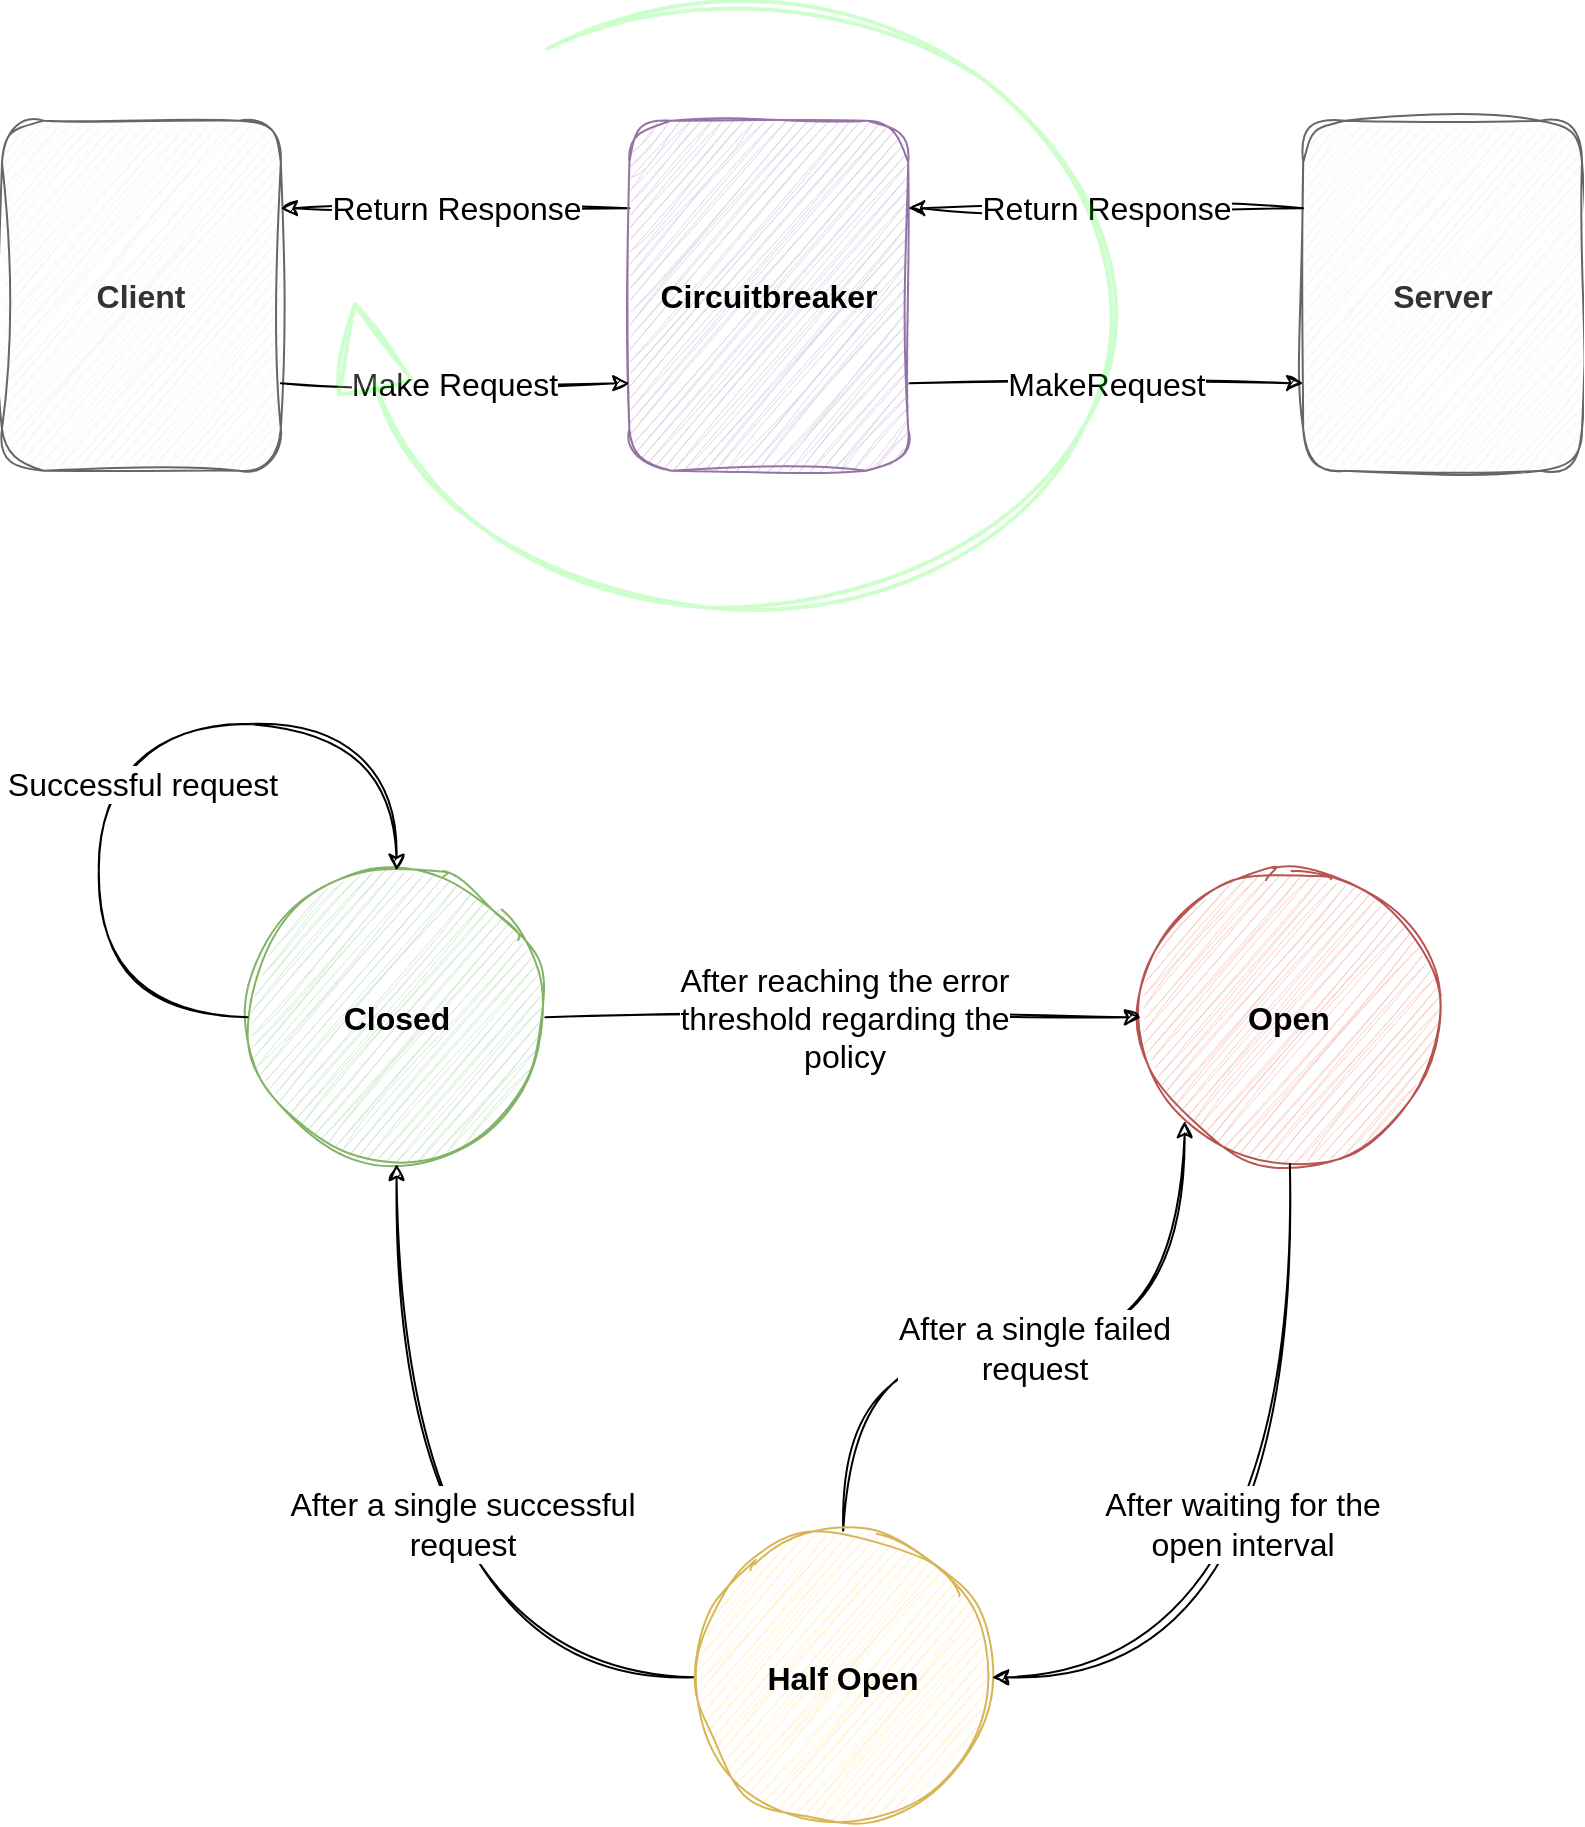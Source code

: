<mxfile version="21.2.3" type="device">
  <diagram name="Page-1" id="jFkasZeqkRER9PYBSdR1">
    <mxGraphModel dx="611" dy="821" grid="1" gridSize="10" guides="1" tooltips="1" connect="1" arrows="1" fold="1" page="1" pageScale="1" pageWidth="850" pageHeight="1100" math="0" shadow="0">
      <root>
        <mxCell id="0" />
        <mxCell id="1" parent="0" />
        <mxCell id="2elELHcaA_EUHwfkwRG_-1" value="Client" style="rounded=1;whiteSpace=wrap;html=1;fillColor=#f5f5f5;fontColor=#333333;strokeColor=#666666;sketch=1;curveFitting=1;jiggle=2;fontSize=16;fontStyle=1" vertex="1" parent="1">
          <mxGeometry x="30" y="98.333" width="139.412" height="175" as="geometry" />
        </mxCell>
        <mxCell id="2elELHcaA_EUHwfkwRG_-2" value="Server" style="rounded=1;whiteSpace=wrap;html=1;fillColor=#f5f5f5;fontColor=#333333;strokeColor=#666666;sketch=1;curveFitting=1;jiggle=2;fontSize=16;fontStyle=1" vertex="1" parent="1">
          <mxGeometry x="680.588" y="98.333" width="139.412" height="175" as="geometry" />
        </mxCell>
        <mxCell id="2elELHcaA_EUHwfkwRG_-5" value="MakeRequest" style="edgeStyle=orthogonalEdgeStyle;rounded=0;orthogonalLoop=1;jettySize=auto;html=1;exitX=1;exitY=0.75;exitDx=0;exitDy=0;entryX=0;entryY=0.75;entryDx=0;entryDy=0;sketch=1;curveFitting=1;jiggle=2;fontSize=16;" edge="1" parent="1" source="2elELHcaA_EUHwfkwRG_-3" target="2elELHcaA_EUHwfkwRG_-2">
          <mxGeometry relative="1" as="geometry">
            <mxPoint x="684.074" y="285.0" as="targetPoint" />
          </mxGeometry>
        </mxCell>
        <mxCell id="2elELHcaA_EUHwfkwRG_-6" value="Return Response" style="edgeStyle=orthogonalEdgeStyle;rounded=0;orthogonalLoop=1;jettySize=auto;html=1;exitX=0;exitY=0.25;exitDx=0;exitDy=0;entryX=1;entryY=0.25;entryDx=0;entryDy=0;sketch=1;curveFitting=1;jiggle=2;fontSize=16;" edge="1" parent="1" source="2elELHcaA_EUHwfkwRG_-3" target="2elELHcaA_EUHwfkwRG_-1">
          <mxGeometry relative="1" as="geometry" />
        </mxCell>
        <mxCell id="2elELHcaA_EUHwfkwRG_-3" value="Circuitbreaker" style="rounded=1;whiteSpace=wrap;html=1;fillColor=#e1d5e7;strokeColor=#9673a6;sketch=1;curveFitting=1;jiggle=2;fontSize=16;fontStyle=1" vertex="1" parent="1">
          <mxGeometry x="343.676" y="98.333" width="139.412" height="175" as="geometry" />
        </mxCell>
        <mxCell id="2elELHcaA_EUHwfkwRG_-4" value="Make Request" style="edgeStyle=orthogonalEdgeStyle;rounded=0;orthogonalLoop=1;jettySize=auto;html=1;exitX=1;exitY=0.75;exitDx=0;exitDy=0;entryX=0;entryY=0.75;entryDx=0;entryDy=0;sketch=1;curveFitting=1;jiggle=2;fontSize=16;" edge="1" parent="1" source="2elELHcaA_EUHwfkwRG_-1" target="2elELHcaA_EUHwfkwRG_-3">
          <mxGeometry relative="1" as="geometry" />
        </mxCell>
        <mxCell id="2elELHcaA_EUHwfkwRG_-7" value="Return Response" style="edgeStyle=orthogonalEdgeStyle;rounded=0;orthogonalLoop=1;jettySize=auto;html=1;exitX=0;exitY=0.25;exitDx=0;exitDy=0;entryX=1;entryY=0.25;entryDx=0;entryDy=0;sketch=1;curveFitting=1;jiggle=2;fontSize=16;" edge="1" parent="1" source="2elELHcaA_EUHwfkwRG_-2" target="2elELHcaA_EUHwfkwRG_-3">
          <mxGeometry relative="1" as="geometry" />
        </mxCell>
        <mxCell id="2elELHcaA_EUHwfkwRG_-26" value="" style="verticalLabelPosition=bottom;html=1;verticalAlign=top;strokeWidth=2;shape=mxgraph.lean_mapping.physical_pull;pointerEvents=1;rotation=-180;flipV=1;opacity=20;strokeColor=#00FF00;sketch=1;curveFitting=1;jiggle=2;fontSize=16;" vertex="1" parent="1">
          <mxGeometry x="198.456" y="40.0" width="389.191" height="303.333" as="geometry" />
        </mxCell>
        <mxCell id="2elELHcaA_EUHwfkwRG_-9" value="Open" style="ellipse;whiteSpace=wrap;html=1;fillColor=#f8cecc;strokeColor=#b85450;sketch=1;curveFitting=1;jiggle=2;fontSize=16;fontStyle=1" vertex="1" parent="1">
          <mxGeometry x="599.491" y="473.333" width="148.889" height="146.667" as="geometry" />
        </mxCell>
        <mxCell id="2elELHcaA_EUHwfkwRG_-17" value="After reaching the error&lt;br style=&quot;border-color: var(--border-color); font-size: 16px;&quot;&gt;threshold regarding the&lt;br style=&quot;border-color: var(--border-color); font-size: 16px;&quot;&gt;policy" style="edgeStyle=orthogonalEdgeStyle;rounded=0;orthogonalLoop=1;jettySize=auto;html=1;exitX=1;exitY=0.5;exitDx=0;exitDy=0;entryX=0;entryY=0.5;entryDx=0;entryDy=0;sketch=1;curveFitting=1;jiggle=2;fontSize=16;" edge="1" parent="1" source="2elELHcaA_EUHwfkwRG_-10" target="2elELHcaA_EUHwfkwRG_-9">
          <mxGeometry relative="1" as="geometry" />
        </mxCell>
        <mxCell id="2elELHcaA_EUHwfkwRG_-10" value="Closed" style="ellipse;whiteSpace=wrap;html=1;fillColor=#d5e8d4;strokeColor=#82b366;sketch=1;curveFitting=1;jiggle=2;fontSize=16;fontStyle=1" vertex="1" parent="1">
          <mxGeometry x="152.824" y="473.333" width="148.889" height="146.667" as="geometry" />
        </mxCell>
        <mxCell id="2elELHcaA_EUHwfkwRG_-16" value="After a single failed&lt;br style=&quot;font-size: 16px;&quot;&gt;request" style="edgeStyle=orthogonalEdgeStyle;orthogonalLoop=1;jettySize=auto;html=1;exitX=0.5;exitY=0;exitDx=0;exitDy=0;entryX=0;entryY=1;entryDx=0;entryDy=0;curved=1;sketch=1;curveFitting=1;jiggle=2;fontSize=16;" edge="1" parent="1" source="2elELHcaA_EUHwfkwRG_-11" target="2elELHcaA_EUHwfkwRG_-9">
          <mxGeometry relative="1" as="geometry" />
        </mxCell>
        <mxCell id="2elELHcaA_EUHwfkwRG_-18" value="After a single successful&lt;br style=&quot;font-size: 16px;&quot;&gt;request" style="edgeStyle=orthogonalEdgeStyle;orthogonalLoop=1;jettySize=auto;html=1;exitX=0;exitY=0.5;exitDx=0;exitDy=0;entryX=0.5;entryY=1;entryDx=0;entryDy=0;curved=1;sketch=1;curveFitting=1;jiggle=2;fontSize=16;" edge="1" parent="1" source="2elELHcaA_EUHwfkwRG_-11" target="2elELHcaA_EUHwfkwRG_-10">
          <mxGeometry x="0.112" y="-33" relative="1" as="geometry">
            <mxPoint as="offset" />
          </mxGeometry>
        </mxCell>
        <mxCell id="2elELHcaA_EUHwfkwRG_-11" value="Half Open" style="ellipse;whiteSpace=wrap;html=1;fillColor=#fff2cc;strokeColor=#d6b656;sketch=1;curveFitting=1;jiggle=2;fontSize=16;fontStyle=1" vertex="1" parent="1">
          <mxGeometry x="376.158" y="803.333" width="148.889" height="146.667" as="geometry" />
        </mxCell>
        <mxCell id="2elELHcaA_EUHwfkwRG_-14" value="After waiting for the&lt;br style=&quot;font-size: 16px;&quot;&gt;open interval" style="edgeStyle=orthogonalEdgeStyle;orthogonalLoop=1;jettySize=auto;html=1;exitX=0.5;exitY=1;exitDx=0;exitDy=0;entryX=1;entryY=0.5;entryDx=0;entryDy=0;curved=1;sketch=1;curveFitting=1;jiggle=2;fontSize=16;" edge="1" parent="1" source="2elELHcaA_EUHwfkwRG_-9" target="2elELHcaA_EUHwfkwRG_-11">
          <mxGeometry x="-0.112" y="-24" relative="1" as="geometry">
            <mxPoint as="offset" />
          </mxGeometry>
        </mxCell>
        <mxCell id="2elELHcaA_EUHwfkwRG_-22" value="Successful request" style="edgeStyle=orthogonalEdgeStyle;orthogonalLoop=1;jettySize=auto;html=1;exitX=0;exitY=0.5;exitDx=0;exitDy=0;entryX=0.5;entryY=0;entryDx=0;entryDy=0;curved=1;sketch=1;curveFitting=1;jiggle=2;fontSize=16;" edge="1" parent="1" source="2elELHcaA_EUHwfkwRG_-10" target="2elELHcaA_EUHwfkwRG_-10">
          <mxGeometry x="-0.138" y="-22" relative="1" as="geometry">
            <Array as="points">
              <mxPoint x="78.38" y="546.667" />
              <mxPoint x="78.38" y="400" />
              <mxPoint x="227.269" y="400" />
            </Array>
            <mxPoint as="offset" />
          </mxGeometry>
        </mxCell>
      </root>
    </mxGraphModel>
  </diagram>
</mxfile>
